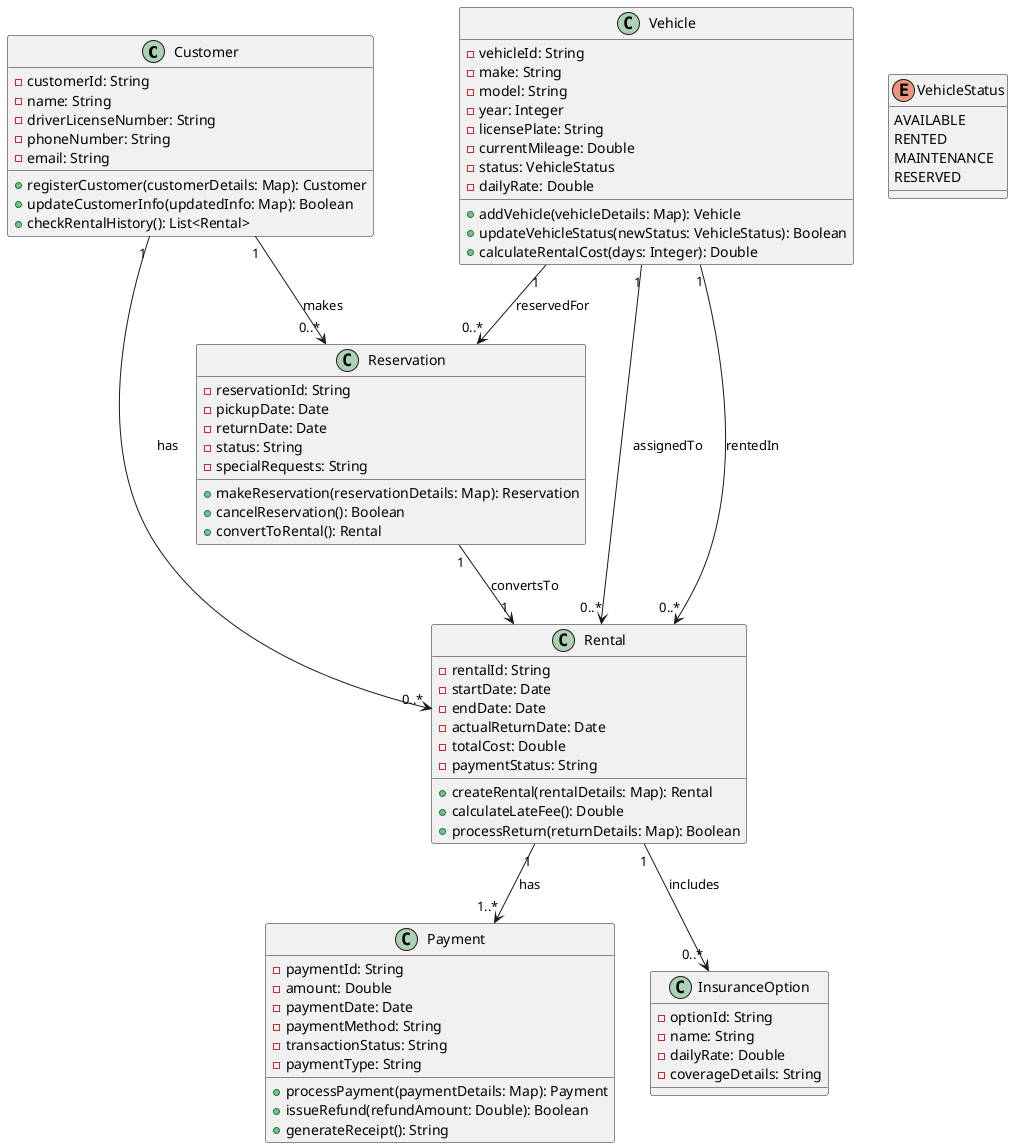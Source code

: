 :

#corrected model
```plantuml
@startuml CarRentalSystem

class Customer {
  - customerId: String
  - name: String
  - driverLicenseNumber: String
  - phoneNumber: String
  - email: String
  + registerCustomer(customerDetails: Map): Customer
  + updateCustomerInfo(updatedInfo: Map): Boolean
  + checkRentalHistory(): List<Rental>
}

class Vehicle {
  - vehicleId: String
  - make: String
  - model: String
  - year: Integer
  - licensePlate: String
  - currentMileage: Double
  - status: VehicleStatus
  - dailyRate: Double
  + addVehicle(vehicleDetails: Map): Vehicle
  + updateVehicleStatus(newStatus: VehicleStatus): Boolean
  + calculateRentalCost(days: Integer): Double
}

enum VehicleStatus {
  AVAILABLE
  RENTED
  MAINTENANCE
  RESERVED
}

class Rental {
  - rentalId: String
  - startDate: Date
  - endDate: Date
  - actualReturnDate: Date
  - totalCost: Double
  - paymentStatus: String
  + createRental(rentalDetails: Map): Rental
  + calculateLateFee(): Double
  + processReturn(returnDetails: Map): Boolean
}

class Reservation {
  - reservationId: String
  - pickupDate: Date
  - returnDate: Date
  - status: String
  - specialRequests: String
  + makeReservation(reservationDetails: Map): Reservation
  + cancelReservation(): Boolean
  + convertToRental(): Rental
}

class Payment {
  - paymentId: String
  - amount: Double
  - paymentDate: Date
  - paymentMethod: String
  - transactionStatus: String
  - paymentType: String
  + processPayment(paymentDetails: Map): Payment
  + issueRefund(refundAmount: Double): Boolean
  + generateReceipt(): String
}

class InsuranceOption {
  - optionId: String
  - name: String
  - dailyRate: Double
  - coverageDetails: String
}

Customer "1" --> "0..*" Rental : has
Vehicle "1" --> "0..*" Rental : assignedTo
Reservation "1" --> "1" Rental : convertsTo
Rental "1" --> "1..*" Payment : has
Customer "1" --> "0..*" Reservation : makes
Vehicle "1" --> "0..*" Reservation : reservedFor
Rental "1" --> "0..*" InsuranceOption : includes
Vehicle "1" --> "0..*" Rental : rentedIn
@enduml
